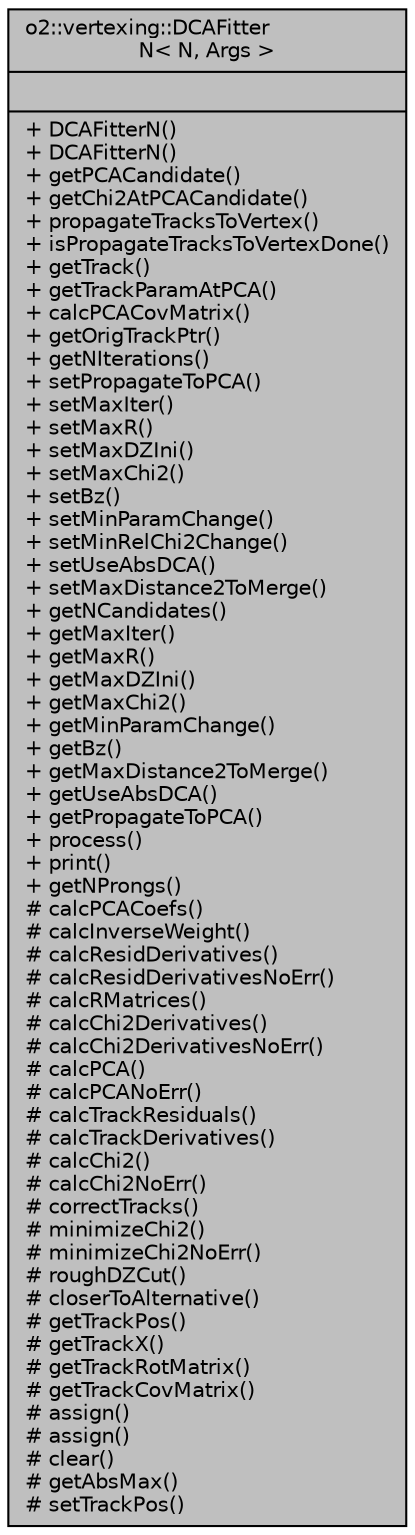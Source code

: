 digraph "o2::vertexing::DCAFitterN&lt; N, Args &gt;"
{
 // INTERACTIVE_SVG=YES
  bgcolor="transparent";
  edge [fontname="Helvetica",fontsize="10",labelfontname="Helvetica",labelfontsize="10"];
  node [fontname="Helvetica",fontsize="10",shape=record];
  Node2 [label="{o2::vertexing::DCAFitter\lN\< N, Args \>\n||+ DCAFitterN()\l+ DCAFitterN()\l+ getPCACandidate()\l+ getChi2AtPCACandidate()\l+ propagateTracksToVertex()\l+ isPropagateTracksToVertexDone()\l+ getTrack()\l+ getTrackParamAtPCA()\l+ calcPCACovMatrix()\l+ getOrigTrackPtr()\l+ getNIterations()\l+ setPropagateToPCA()\l+ setMaxIter()\l+ setMaxR()\l+ setMaxDZIni()\l+ setMaxChi2()\l+ setBz()\l+ setMinParamChange()\l+ setMinRelChi2Change()\l+ setUseAbsDCA()\l+ setMaxDistance2ToMerge()\l+ getNCandidates()\l+ getMaxIter()\l+ getMaxR()\l+ getMaxDZIni()\l+ getMaxChi2()\l+ getMinParamChange()\l+ getBz()\l+ getMaxDistance2ToMerge()\l+ getUseAbsDCA()\l+ getPropagateToPCA()\l+ process()\l+ print()\l+ getNProngs()\l# calcPCACoefs()\l# calcInverseWeight()\l# calcResidDerivatives()\l# calcResidDerivativesNoErr()\l# calcRMatrices()\l# calcChi2Derivatives()\l# calcChi2DerivativesNoErr()\l# calcPCA()\l# calcPCANoErr()\l# calcTrackResiduals()\l# calcTrackDerivatives()\l# calcChi2()\l# calcChi2NoErr()\l# correctTracks()\l# minimizeChi2()\l# minimizeChi2NoErr()\l# roughDZCut()\l# closerToAlternative()\l# getTrackPos()\l# getTrackX()\l# getTrackRotMatrix()\l# getTrackCovMatrix()\l# assign()\l# assign()\l# clear()\l# getAbsMax()\l# setTrackPos()\l}",height=0.2,width=0.4,color="black", fillcolor="grey75", style="filled", fontcolor="black"];
}
